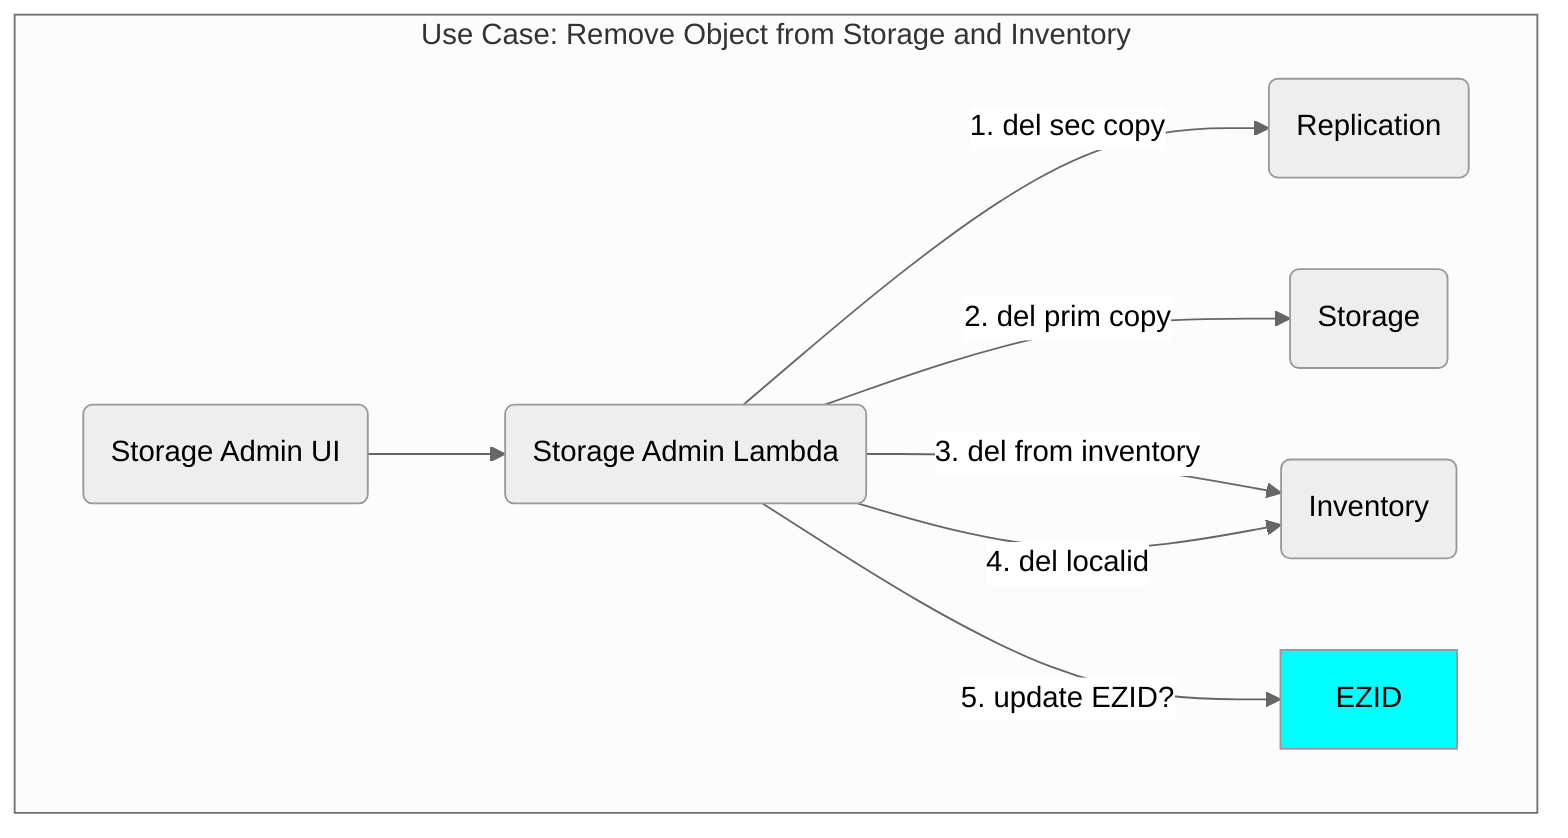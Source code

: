 %%{init: {'theme': 'neutral', 'securityLevel': 'loose'}}%%
graph TD
  SAUI("Storage Admin UI")
  SA("Storage Admin Lambda")
  REPLIC(Replication)
  ST(Storage)
  INV(Inventory)
  EZID

  subgraph "Use Case: Remove Object from Storage and Inventory"
    SAUI-->SA
    SA-->|"1. del sec copy"|REPLIC
    SA-->|"2. del prim copy"|ST
    SA-->|"3. del from inventory"|INV
    SA-->|"4. del localid"|INV
    SA-->|"5. update EZID?"|EZID
  end  

  style EZID fill:cyan